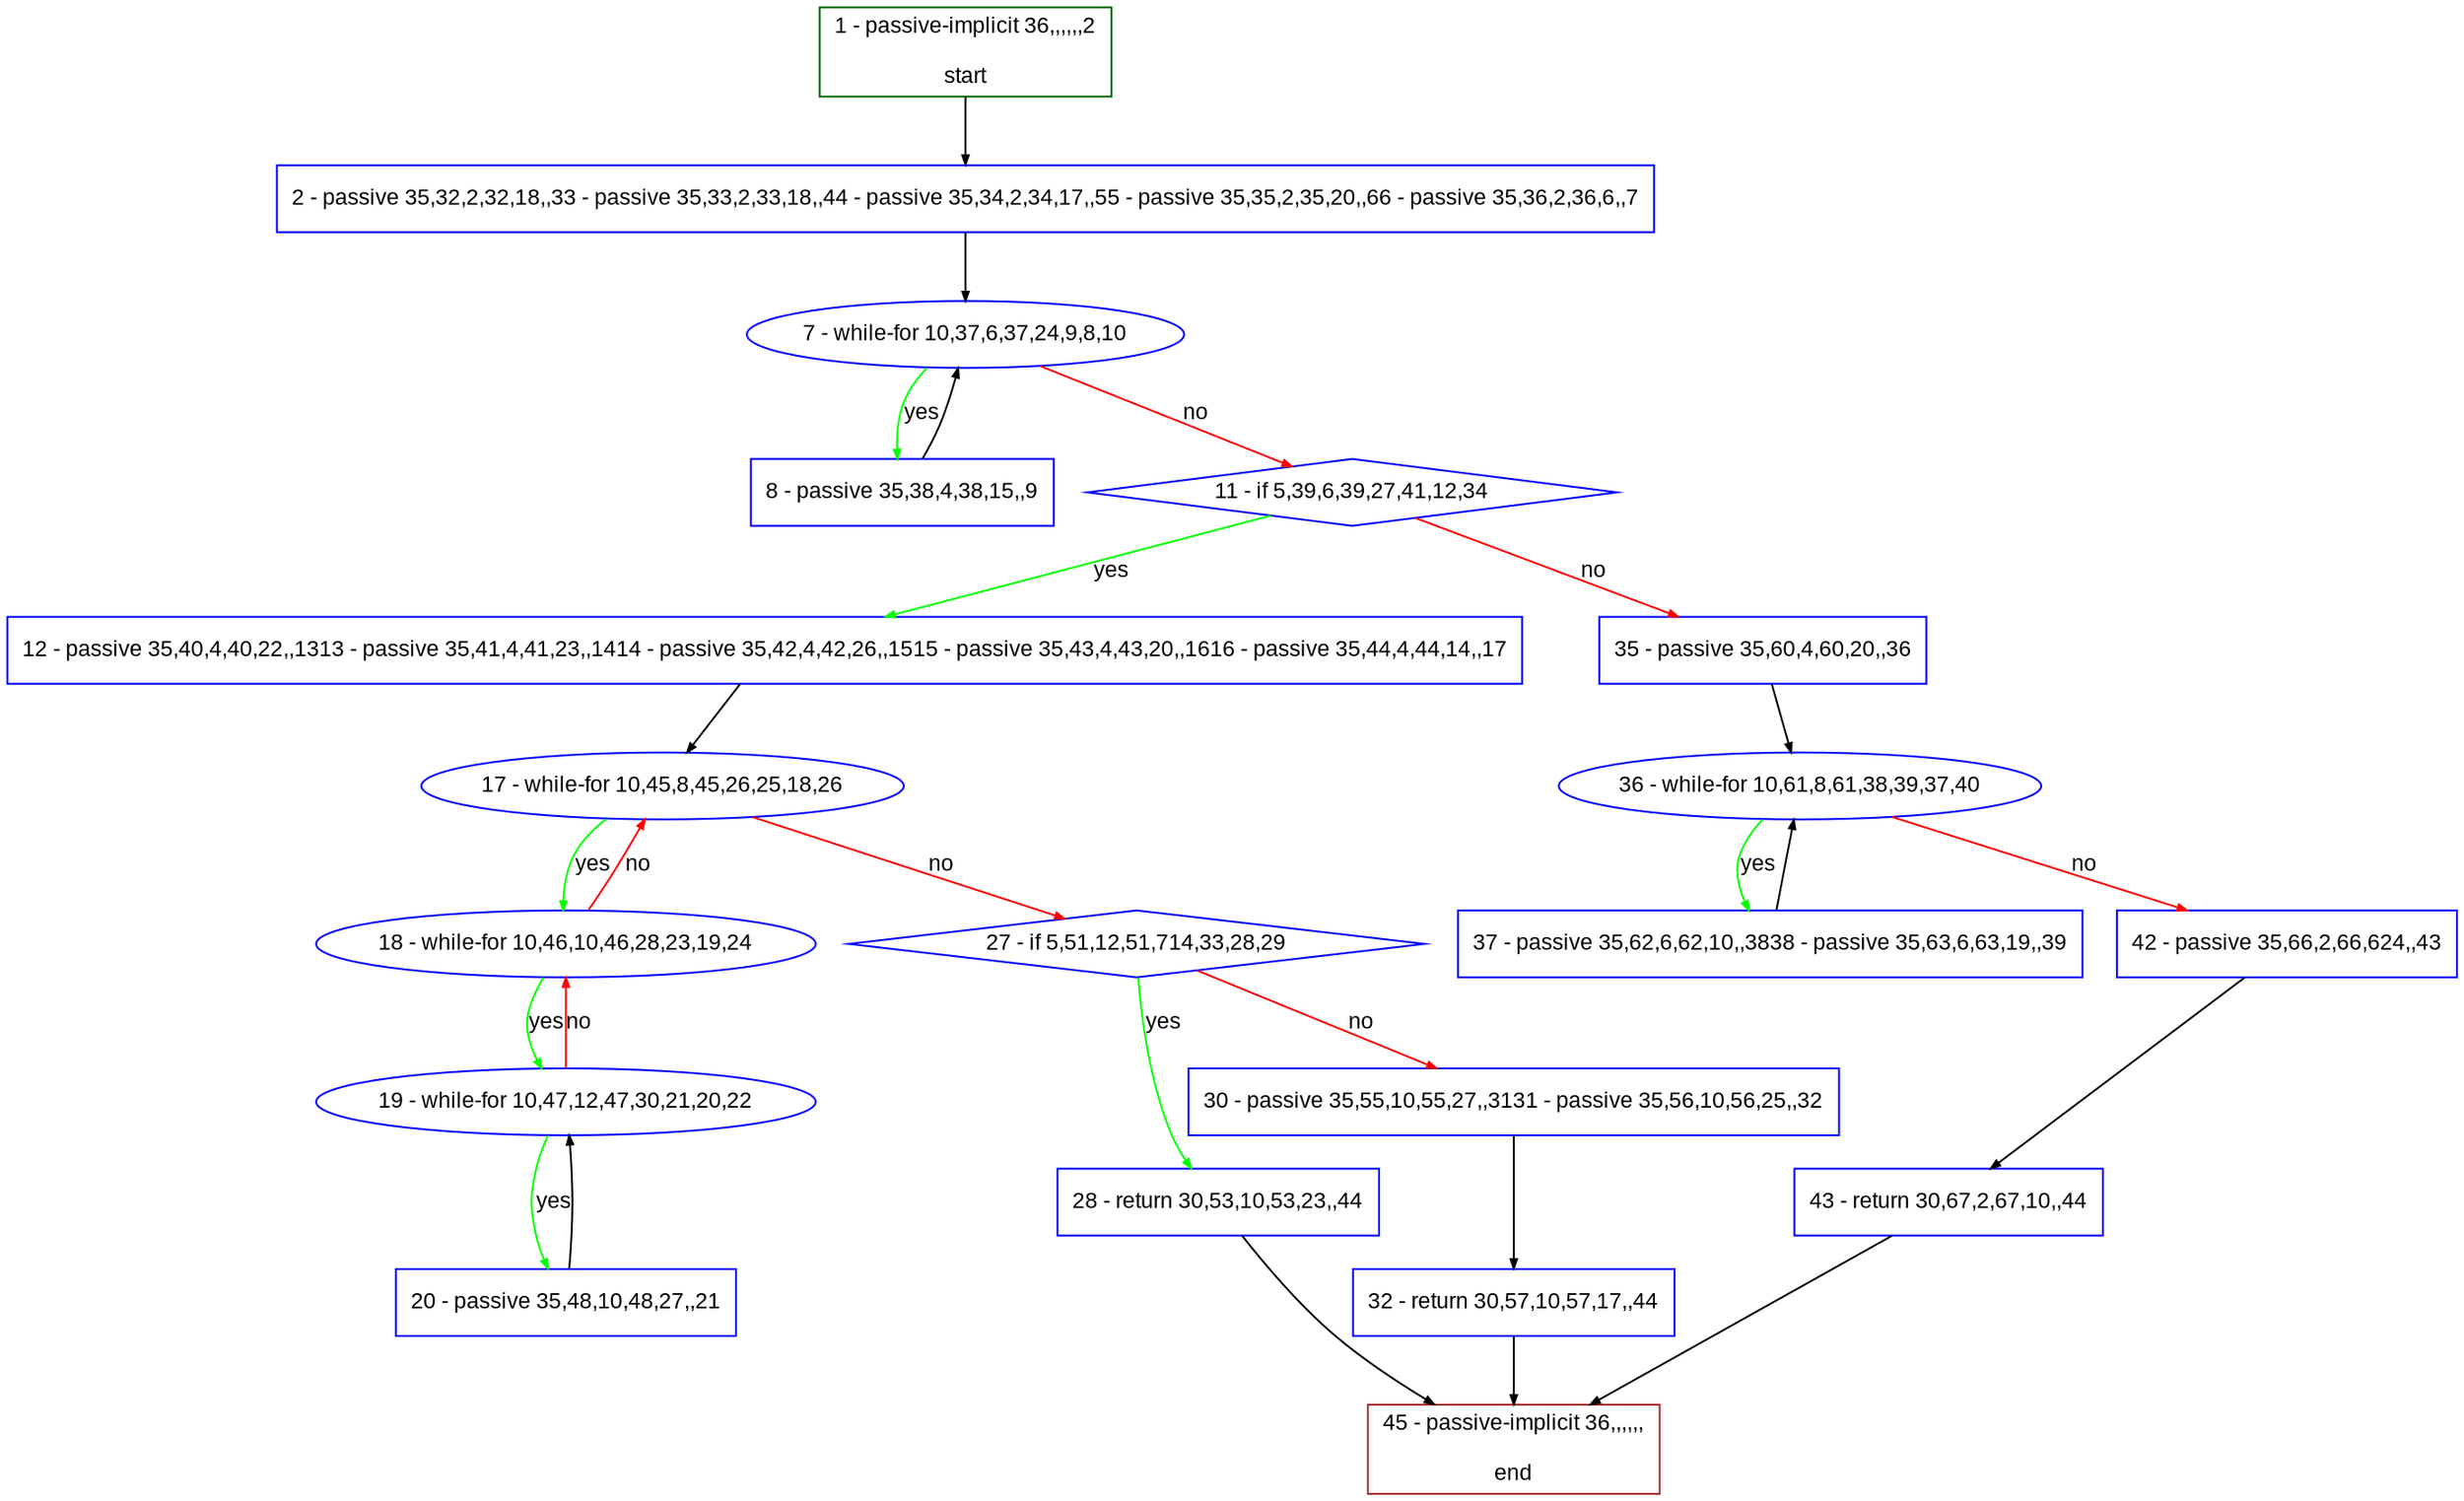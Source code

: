 digraph "" {
  graph [pack="true", label="", fontsize="12", packmode="clust", fontname="Arial", fillcolor="#FFFFCC", bgcolor="white", style="rounded,filled", compound="true"];
  node [node_initialized="no", label="", color="grey", fontsize="12", fillcolor="white", fontname="Arial", style="filled", shape="rectangle", compound="true", fixedsize="false"];
  edge [fontcolor="black", arrowhead="normal", arrowtail="none", arrowsize="0.5", ltail="", label="", color="black", fontsize="12", lhead="", fontname="Arial", dir="forward", compound="true"];
  __N1 [label="2 - passive 35,32,2,32,18,,33 - passive 35,33,2,33,18,,44 - passive 35,34,2,34,17,,55 - passive 35,35,2,35,20,,66 - passive 35,36,2,36,6,,7", color="#0000ff", fillcolor="#ffffff", style="filled", shape="box"];
  __N2 [label="1 - passive-implicit 36,,,,,,2\n\nstart", color="#006400", fillcolor="#ffffff", style="filled", shape="box"];
  __N3 [label="7 - while-for 10,37,6,37,24,9,8,10", color="#0000ff", fillcolor="#ffffff", style="filled", shape="oval"];
  __N4 [label="8 - passive 35,38,4,38,15,,9", color="#0000ff", fillcolor="#ffffff", style="filled", shape="box"];
  __N5 [label="11 - if 5,39,6,39,27,41,12,34", color="#0000ff", fillcolor="#ffffff", style="filled", shape="diamond"];
  __N6 [label="12 - passive 35,40,4,40,22,,1313 - passive 35,41,4,41,23,,1414 - passive 35,42,4,42,26,,1515 - passive 35,43,4,43,20,,1616 - passive 35,44,4,44,14,,17", color="#0000ff", fillcolor="#ffffff", style="filled", shape="box"];
  __N7 [label="35 - passive 35,60,4,60,20,,36", color="#0000ff", fillcolor="#ffffff", style="filled", shape="box"];
  __N8 [label="17 - while-for 10,45,8,45,26,25,18,26", color="#0000ff", fillcolor="#ffffff", style="filled", shape="oval"];
  __N9 [label="18 - while-for 10,46,10,46,28,23,19,24", color="#0000ff", fillcolor="#ffffff", style="filled", shape="oval"];
  __N10 [label="27 - if 5,51,12,51,714,33,28,29", color="#0000ff", fillcolor="#ffffff", style="filled", shape="diamond"];
  __N11 [label="19 - while-for 10,47,12,47,30,21,20,22", color="#0000ff", fillcolor="#ffffff", style="filled", shape="oval"];
  __N12 [label="20 - passive 35,48,10,48,27,,21", color="#0000ff", fillcolor="#ffffff", style="filled", shape="box"];
  __N13 [label="28 - return 30,53,10,53,23,,44", color="#0000ff", fillcolor="#ffffff", style="filled", shape="box"];
  __N14 [label="30 - passive 35,55,10,55,27,,3131 - passive 35,56,10,56,25,,32", color="#0000ff", fillcolor="#ffffff", style="filled", shape="box"];
  __N15 [label="45 - passive-implicit 36,,,,,,\n\nend", color="#a52a2a", fillcolor="#ffffff", style="filled", shape="box"];
  __N16 [label="32 - return 30,57,10,57,17,,44", color="#0000ff", fillcolor="#ffffff", style="filled", shape="box"];
  __N17 [label="36 - while-for 10,61,8,61,38,39,37,40", color="#0000ff", fillcolor="#ffffff", style="filled", shape="oval"];
  __N18 [label="37 - passive 35,62,6,62,10,,3838 - passive 35,63,6,63,19,,39", color="#0000ff", fillcolor="#ffffff", style="filled", shape="box"];
  __N19 [label="42 - passive 35,66,2,66,624,,43", color="#0000ff", fillcolor="#ffffff", style="filled", shape="box"];
  __N20 [label="43 - return 30,67,2,67,10,,44", color="#0000ff", fillcolor="#ffffff", style="filled", shape="box"];
  __N2 -> __N1 [arrowhead="normal", arrowtail="none", color="#000000", label="", dir="forward"];
  __N1 -> __N3 [arrowhead="normal", arrowtail="none", color="#000000", label="", dir="forward"];
  __N3 -> __N4 [arrowhead="normal", arrowtail="none", color="#00ff00", label="yes", dir="forward"];
  __N4 -> __N3 [arrowhead="normal", arrowtail="none", color="#000000", label="", dir="forward"];
  __N3 -> __N5 [arrowhead="normal", arrowtail="none", color="#ff0000", label="no", dir="forward"];
  __N5 -> __N6 [arrowhead="normal", arrowtail="none", color="#00ff00", label="yes", dir="forward"];
  __N5 -> __N7 [arrowhead="normal", arrowtail="none", color="#ff0000", label="no", dir="forward"];
  __N6 -> __N8 [arrowhead="normal", arrowtail="none", color="#000000", label="", dir="forward"];
  __N8 -> __N9 [arrowhead="normal", arrowtail="none", color="#00ff00", label="yes", dir="forward"];
  __N9 -> __N8 [arrowhead="normal", arrowtail="none", color="#ff0000", label="no", dir="forward"];
  __N8 -> __N10 [arrowhead="normal", arrowtail="none", color="#ff0000", label="no", dir="forward"];
  __N9 -> __N11 [arrowhead="normal", arrowtail="none", color="#00ff00", label="yes", dir="forward"];
  __N11 -> __N9 [arrowhead="normal", arrowtail="none", color="#ff0000", label="no", dir="forward"];
  __N11 -> __N12 [arrowhead="normal", arrowtail="none", color="#00ff00", label="yes", dir="forward"];
  __N12 -> __N11 [arrowhead="normal", arrowtail="none", color="#000000", label="", dir="forward"];
  __N10 -> __N13 [arrowhead="normal", arrowtail="none", color="#00ff00", label="yes", dir="forward"];
  __N10 -> __N14 [arrowhead="normal", arrowtail="none", color="#ff0000", label="no", dir="forward"];
  __N13 -> __N15 [arrowhead="normal", arrowtail="none", color="#000000", label="", dir="forward"];
  __N14 -> __N16 [arrowhead="normal", arrowtail="none", color="#000000", label="", dir="forward"];
  __N16 -> __N15 [arrowhead="normal", arrowtail="none", color="#000000", label="", dir="forward"];
  __N7 -> __N17 [arrowhead="normal", arrowtail="none", color="#000000", label="", dir="forward"];
  __N17 -> __N18 [arrowhead="normal", arrowtail="none", color="#00ff00", label="yes", dir="forward"];
  __N18 -> __N17 [arrowhead="normal", arrowtail="none", color="#000000", label="", dir="forward"];
  __N17 -> __N19 [arrowhead="normal", arrowtail="none", color="#ff0000", label="no", dir="forward"];
  __N19 -> __N20 [arrowhead="normal", arrowtail="none", color="#000000", label="", dir="forward"];
  __N20 -> __N15 [arrowhead="normal", arrowtail="none", color="#000000", label="", dir="forward"];
}
